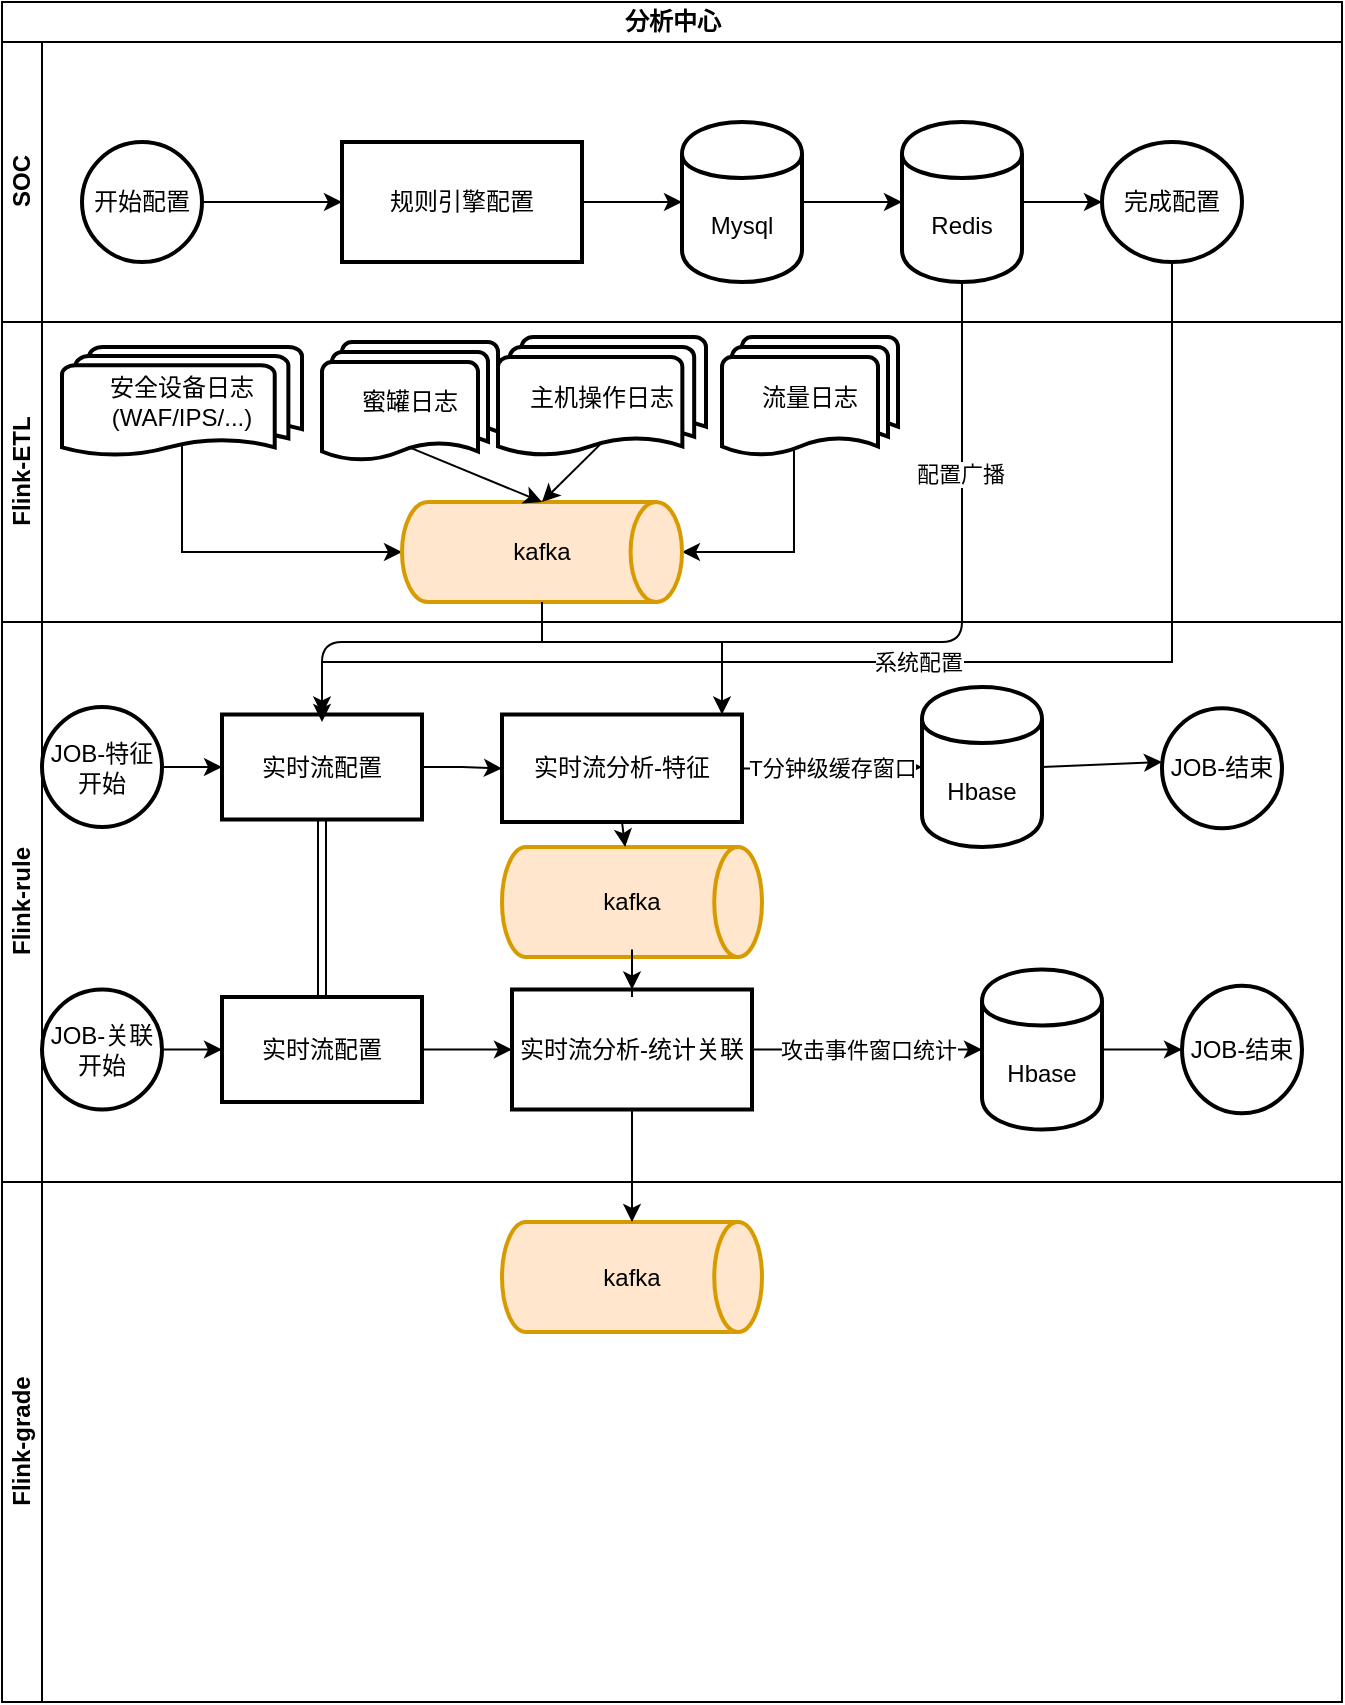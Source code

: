 <mxfile version="13.8.6" type="github">
  <diagram id="prtHgNgQTEPvFCAcTncT" name="Page-1">
    <mxGraphModel dx="868" dy="450" grid="1" gridSize="10" guides="1" tooltips="1" connect="1" arrows="1" fold="1" page="1" pageScale="1" pageWidth="827" pageHeight="1169" math="0" shadow="0">
      <root>
        <mxCell id="0" />
        <mxCell id="1" parent="0" />
        <mxCell id="JIy4gKWHAp-9yZtMN4gZ-5" value="分析中心" style="swimlane;html=1;childLayout=stackLayout;resizeParent=1;resizeParentMax=0;horizontal=1;startSize=20;horizontalStack=0;" vertex="1" parent="1">
          <mxGeometry x="430" y="80" width="670" height="850" as="geometry" />
        </mxCell>
        <mxCell id="JIy4gKWHAp-9yZtMN4gZ-6" value="SOC" style="swimlane;html=1;startSize=20;horizontal=0;" vertex="1" parent="JIy4gKWHAp-9yZtMN4gZ-5">
          <mxGeometry y="20" width="670" height="140" as="geometry" />
        </mxCell>
        <mxCell id="JIy4gKWHAp-9yZtMN4gZ-14" value="开始配置" style="strokeWidth=2;html=1;shape=mxgraph.flowchart.start_2;whiteSpace=wrap;" vertex="1" parent="JIy4gKWHAp-9yZtMN4gZ-6">
          <mxGeometry x="40" y="50" width="60" height="60" as="geometry" />
        </mxCell>
        <mxCell id="JIy4gKWHAp-9yZtMN4gZ-25" value="Mysql" style="shape=cylinder;whiteSpace=wrap;html=1;boundedLbl=1;backgroundOutline=1;strokeWidth=2;" vertex="1" parent="JIy4gKWHAp-9yZtMN4gZ-6">
          <mxGeometry x="340" y="40" width="60" height="80" as="geometry" />
        </mxCell>
        <mxCell id="JIy4gKWHAp-9yZtMN4gZ-27" value="Redis" style="shape=cylinder;whiteSpace=wrap;html=1;boundedLbl=1;backgroundOutline=1;strokeWidth=2;" vertex="1" parent="JIy4gKWHAp-9yZtMN4gZ-6">
          <mxGeometry x="450" y="40" width="60" height="80" as="geometry" />
        </mxCell>
        <mxCell id="JIy4gKWHAp-9yZtMN4gZ-28" value="" style="edgeStyle=orthogonalEdgeStyle;rounded=0;orthogonalLoop=1;jettySize=auto;html=1;" edge="1" parent="JIy4gKWHAp-9yZtMN4gZ-6" source="JIy4gKWHAp-9yZtMN4gZ-25" target="JIy4gKWHAp-9yZtMN4gZ-27">
          <mxGeometry relative="1" as="geometry" />
        </mxCell>
        <mxCell id="JIy4gKWHAp-9yZtMN4gZ-23" value="规则引擎配置" style="whiteSpace=wrap;html=1;strokeWidth=2;" vertex="1" parent="JIy4gKWHAp-9yZtMN4gZ-6">
          <mxGeometry x="170" y="50" width="120" height="60" as="geometry" />
        </mxCell>
        <mxCell id="JIy4gKWHAp-9yZtMN4gZ-24" value="" style="edgeStyle=orthogonalEdgeStyle;rounded=0;orthogonalLoop=1;jettySize=auto;html=1;" edge="1" parent="JIy4gKWHAp-9yZtMN4gZ-6" source="JIy4gKWHAp-9yZtMN4gZ-14" target="JIy4gKWHAp-9yZtMN4gZ-23">
          <mxGeometry relative="1" as="geometry" />
        </mxCell>
        <mxCell id="JIy4gKWHAp-9yZtMN4gZ-26" value="" style="edgeStyle=orthogonalEdgeStyle;rounded=0;orthogonalLoop=1;jettySize=auto;html=1;" edge="1" parent="JIy4gKWHAp-9yZtMN4gZ-6" source="JIy4gKWHAp-9yZtMN4gZ-23" target="JIy4gKWHAp-9yZtMN4gZ-25">
          <mxGeometry relative="1" as="geometry" />
        </mxCell>
        <mxCell id="JIy4gKWHAp-9yZtMN4gZ-29" value="完成配置" style="ellipse;whiteSpace=wrap;html=1;strokeWidth=2;" vertex="1" parent="JIy4gKWHAp-9yZtMN4gZ-6">
          <mxGeometry x="550" y="50" width="70" height="60" as="geometry" />
        </mxCell>
        <mxCell id="JIy4gKWHAp-9yZtMN4gZ-30" value="" style="edgeStyle=orthogonalEdgeStyle;rounded=0;orthogonalLoop=1;jettySize=auto;html=1;" edge="1" parent="JIy4gKWHAp-9yZtMN4gZ-6" source="JIy4gKWHAp-9yZtMN4gZ-27" target="JIy4gKWHAp-9yZtMN4gZ-29">
          <mxGeometry relative="1" as="geometry" />
        </mxCell>
        <mxCell id="JIy4gKWHAp-9yZtMN4gZ-7" value="Flink-ETL" style="swimlane;html=1;startSize=20;horizontal=0;" vertex="1" parent="JIy4gKWHAp-9yZtMN4gZ-5">
          <mxGeometry y="160" width="670" height="150" as="geometry" />
        </mxCell>
        <mxCell id="JIy4gKWHAp-9yZtMN4gZ-43" style="edgeStyle=orthogonalEdgeStyle;rounded=0;orthogonalLoop=1;jettySize=auto;html=1;exitX=0.5;exitY=0.88;exitDx=0;exitDy=0;exitPerimeter=0;entryX=0;entryY=0.5;entryDx=0;entryDy=0;entryPerimeter=0;" edge="1" parent="JIy4gKWHAp-9yZtMN4gZ-7" source="JIy4gKWHAp-9yZtMN4gZ-31" target="JIy4gKWHAp-9yZtMN4gZ-32">
          <mxGeometry relative="1" as="geometry">
            <mxPoint x="170" y="115" as="targetPoint" />
            <Array as="points">
              <mxPoint x="90" y="115" />
            </Array>
          </mxGeometry>
        </mxCell>
        <mxCell id="JIy4gKWHAp-9yZtMN4gZ-31" value="安全设备日志(WAF/IPS/...)" style="strokeWidth=2;html=1;shape=mxgraph.flowchart.multi-document;whiteSpace=wrap;" vertex="1" parent="JIy4gKWHAp-9yZtMN4gZ-7">
          <mxGeometry x="30" y="12.5" width="120" height="55" as="geometry" />
        </mxCell>
        <mxCell id="JIy4gKWHAp-9yZtMN4gZ-33" value="蜜罐日志" style="strokeWidth=2;html=1;shape=mxgraph.flowchart.multi-document;whiteSpace=wrap;" vertex="1" parent="JIy4gKWHAp-9yZtMN4gZ-7">
          <mxGeometry x="160" y="10" width="88" height="60" as="geometry" />
        </mxCell>
        <mxCell id="JIy4gKWHAp-9yZtMN4gZ-34" value="主机操作日志" style="strokeWidth=2;html=1;shape=mxgraph.flowchart.multi-document;whiteSpace=wrap;" vertex="1" parent="JIy4gKWHAp-9yZtMN4gZ-7">
          <mxGeometry x="248" y="7.5" width="104" height="60" as="geometry" />
        </mxCell>
        <mxCell id="JIy4gKWHAp-9yZtMN4gZ-47" style="edgeStyle=orthogonalEdgeStyle;rounded=0;orthogonalLoop=1;jettySize=auto;html=1;entryX=1;entryY=0.5;entryDx=0;entryDy=0;entryPerimeter=0;exitX=0.409;exitY=0.917;exitDx=0;exitDy=0;exitPerimeter=0;" edge="1" parent="JIy4gKWHAp-9yZtMN4gZ-7" source="JIy4gKWHAp-9yZtMN4gZ-35" target="JIy4gKWHAp-9yZtMN4gZ-32">
          <mxGeometry relative="1" as="geometry">
            <Array as="points">
              <mxPoint x="396" y="115" />
            </Array>
          </mxGeometry>
        </mxCell>
        <mxCell id="JIy4gKWHAp-9yZtMN4gZ-35" value="流量日志" style="strokeWidth=2;html=1;shape=mxgraph.flowchart.multi-document;whiteSpace=wrap;" vertex="1" parent="JIy4gKWHAp-9yZtMN4gZ-7">
          <mxGeometry x="360" y="7.5" width="88" height="60" as="geometry" />
        </mxCell>
        <mxCell id="JIy4gKWHAp-9yZtMN4gZ-32" value="kafka" style="strokeWidth=2;html=1;shape=mxgraph.flowchart.direct_data;whiteSpace=wrap;fillColor=#ffe6cc;strokeColor=#d79b00;labelBackgroundColor=none;shadow=0;sketch=0;" vertex="1" parent="JIy4gKWHAp-9yZtMN4gZ-7">
          <mxGeometry x="200" y="90" width="140" height="50" as="geometry" />
        </mxCell>
        <mxCell id="JIy4gKWHAp-9yZtMN4gZ-45" value="" style="endArrow=classic;html=1;exitX=0.5;exitY=0.88;exitDx=0;exitDy=0;exitPerimeter=0;entryX=0.5;entryY=0;entryDx=0;entryDy=0;entryPerimeter=0;" edge="1" parent="JIy4gKWHAp-9yZtMN4gZ-7" source="JIy4gKWHAp-9yZtMN4gZ-33" target="JIy4gKWHAp-9yZtMN4gZ-32">
          <mxGeometry width="50" height="50" relative="1" as="geometry">
            <mxPoint x="230" y="110" as="sourcePoint" />
            <mxPoint x="280" y="60" as="targetPoint" />
          </mxGeometry>
        </mxCell>
        <mxCell id="JIy4gKWHAp-9yZtMN4gZ-46" value="" style="endArrow=classic;html=1;exitX=0.5;exitY=0.88;exitDx=0;exitDy=0;exitPerimeter=0;entryX=0.5;entryY=0;entryDx=0;entryDy=0;entryPerimeter=0;" edge="1" parent="JIy4gKWHAp-9yZtMN4gZ-7" source="JIy4gKWHAp-9yZtMN4gZ-34" target="JIy4gKWHAp-9yZtMN4gZ-32">
          <mxGeometry width="50" height="50" relative="1" as="geometry">
            <mxPoint x="380" y="150" as="sourcePoint" />
            <mxPoint x="250" y="80" as="targetPoint" />
          </mxGeometry>
        </mxCell>
        <mxCell id="JIy4gKWHAp-9yZtMN4gZ-50" value="" style="edgeStyle=orthogonalEdgeStyle;rounded=0;orthogonalLoop=1;jettySize=auto;html=1;" edge="1" parent="JIy4gKWHAp-9yZtMN4gZ-5" source="JIy4gKWHAp-9yZtMN4gZ-32" target="JIy4gKWHAp-9yZtMN4gZ-49">
          <mxGeometry relative="1" as="geometry">
            <Array as="points">
              <mxPoint x="270" y="320" />
              <mxPoint x="360" y="320" />
            </Array>
          </mxGeometry>
        </mxCell>
        <mxCell id="JIy4gKWHAp-9yZtMN4gZ-54" value="" style="endArrow=classic;html=1;exitX=0.5;exitY=1;exitDx=0;exitDy=0;entryX=0.5;entryY=0;entryDx=0;entryDy=0;" edge="1" parent="JIy4gKWHAp-9yZtMN4gZ-5" source="JIy4gKWHAp-9yZtMN4gZ-27" target="JIy4gKWHAp-9yZtMN4gZ-56">
          <mxGeometry width="50" height="50" relative="1" as="geometry">
            <mxPoint x="490" y="270" as="sourcePoint" />
            <mxPoint x="160" y="350" as="targetPoint" />
            <Array as="points">
              <mxPoint x="480" y="320" />
              <mxPoint x="160" y="320" />
            </Array>
          </mxGeometry>
        </mxCell>
        <mxCell id="JIy4gKWHAp-9yZtMN4gZ-55" value="配置广播" style="edgeLabel;html=1;align=center;verticalAlign=middle;resizable=0;points=[];" vertex="1" connectable="0" parent="JIy4gKWHAp-9yZtMN4gZ-54">
          <mxGeometry x="-0.642" y="-1" relative="1" as="geometry">
            <mxPoint as="offset" />
          </mxGeometry>
        </mxCell>
        <mxCell id="JIy4gKWHAp-9yZtMN4gZ-8" value="Flink-rule" style="swimlane;html=1;startSize=20;horizontal=0;" vertex="1" parent="JIy4gKWHAp-9yZtMN4gZ-5">
          <mxGeometry y="310" width="670" height="280" as="geometry" />
        </mxCell>
        <mxCell id="JIy4gKWHAp-9yZtMN4gZ-49" value="实时流分析-特征" style="whiteSpace=wrap;html=1;strokeWidth=2;" vertex="1" parent="JIy4gKWHAp-9yZtMN4gZ-8">
          <mxGeometry x="250" y="46.25" width="120" height="53.75" as="geometry" />
        </mxCell>
        <mxCell id="JIy4gKWHAp-9yZtMN4gZ-51" value="Hbase" style="shape=cylinder;whiteSpace=wrap;html=1;boundedLbl=1;backgroundOutline=1;strokeWidth=2;" vertex="1" parent="JIy4gKWHAp-9yZtMN4gZ-8">
          <mxGeometry x="460" y="32.5" width="60" height="80" as="geometry" />
        </mxCell>
        <mxCell id="JIy4gKWHAp-9yZtMN4gZ-52" value="T分钟级缓存窗口" style="edgeStyle=orthogonalEdgeStyle;rounded=0;orthogonalLoop=1;jettySize=auto;html=1;" edge="1" parent="JIy4gKWHAp-9yZtMN4gZ-8" source="JIy4gKWHAp-9yZtMN4gZ-49" target="JIy4gKWHAp-9yZtMN4gZ-51">
          <mxGeometry relative="1" as="geometry" />
        </mxCell>
        <mxCell id="JIy4gKWHAp-9yZtMN4gZ-53" value="JOB-特征开始" style="strokeWidth=2;html=1;shape=mxgraph.flowchart.start_2;whiteSpace=wrap;" vertex="1" parent="JIy4gKWHAp-9yZtMN4gZ-8">
          <mxGeometry x="20" y="42.5" width="60" height="60" as="geometry" />
        </mxCell>
        <mxCell id="JIy4gKWHAp-9yZtMN4gZ-59" style="edgeStyle=orthogonalEdgeStyle;rounded=0;orthogonalLoop=1;jettySize=auto;html=1;" edge="1" parent="JIy4gKWHAp-9yZtMN4gZ-8" source="JIy4gKWHAp-9yZtMN4gZ-56" target="JIy4gKWHAp-9yZtMN4gZ-49">
          <mxGeometry relative="1" as="geometry" />
        </mxCell>
        <mxCell id="JIy4gKWHAp-9yZtMN4gZ-56" value="实时流配置" style="whiteSpace=wrap;html=1;strokeWidth=2;" vertex="1" parent="JIy4gKWHAp-9yZtMN4gZ-8">
          <mxGeometry x="110" y="46.25" width="100" height="52.5" as="geometry" />
        </mxCell>
        <mxCell id="JIy4gKWHAp-9yZtMN4gZ-57" value="" style="edgeStyle=orthogonalEdgeStyle;rounded=0;orthogonalLoop=1;jettySize=auto;html=1;" edge="1" parent="JIy4gKWHAp-9yZtMN4gZ-8" source="JIy4gKWHAp-9yZtMN4gZ-53" target="JIy4gKWHAp-9yZtMN4gZ-56">
          <mxGeometry relative="1" as="geometry" />
        </mxCell>
        <mxCell id="JIy4gKWHAp-9yZtMN4gZ-62" value="kafka" style="strokeWidth=2;html=1;shape=mxgraph.flowchart.direct_data;whiteSpace=wrap;fillColor=#ffe6cc;strokeColor=#d79b00;labelBackgroundColor=none;shadow=0;sketch=0;" vertex="1" parent="JIy4gKWHAp-9yZtMN4gZ-8">
          <mxGeometry x="250" y="112.5" width="130" height="55" as="geometry" />
        </mxCell>
        <mxCell id="JIy4gKWHAp-9yZtMN4gZ-63" value="" style="endArrow=classic;html=1;exitX=0.5;exitY=1;exitDx=0;exitDy=0;" edge="1" parent="JIy4gKWHAp-9yZtMN4gZ-8" source="JIy4gKWHAp-9yZtMN4gZ-49" target="JIy4gKWHAp-9yZtMN4gZ-62">
          <mxGeometry width="50" height="50" relative="1" as="geometry">
            <mxPoint x="310" y="185" as="sourcePoint" />
            <mxPoint x="360" y="135" as="targetPoint" />
            <Array as="points" />
          </mxGeometry>
        </mxCell>
        <mxCell id="JIy4gKWHAp-9yZtMN4gZ-80" value="攻击事件窗口统计" style="edgeStyle=orthogonalEdgeStyle;rounded=0;orthogonalLoop=1;jettySize=auto;html=1;entryX=0;entryY=0.5;entryDx=0;entryDy=0;" edge="1" parent="JIy4gKWHAp-9yZtMN4gZ-8" source="JIy4gKWHAp-9yZtMN4gZ-65" target="JIy4gKWHAp-9yZtMN4gZ-79">
          <mxGeometry relative="1" as="geometry" />
        </mxCell>
        <mxCell id="JIy4gKWHAp-9yZtMN4gZ-65" value="实时流分析-统计关联" style="whiteSpace=wrap;html=1;shadow=0;strokeWidth=2;sketch=0;" vertex="1" parent="JIy4gKWHAp-9yZtMN4gZ-8">
          <mxGeometry x="255" y="183.75" width="120" height="60" as="geometry" />
        </mxCell>
        <mxCell id="JIy4gKWHAp-9yZtMN4gZ-66" value="" style="edgeStyle=orthogonalEdgeStyle;rounded=0;orthogonalLoop=1;jettySize=auto;html=1;" edge="1" parent="JIy4gKWHAp-9yZtMN4gZ-8" source="JIy4gKWHAp-9yZtMN4gZ-62" target="JIy4gKWHAp-9yZtMN4gZ-65">
          <mxGeometry relative="1" as="geometry" />
        </mxCell>
        <mxCell id="JIy4gKWHAp-9yZtMN4gZ-68" value="JOB-结束" style="strokeWidth=2;html=1;shape=mxgraph.flowchart.start_2;whiteSpace=wrap;" vertex="1" parent="JIy4gKWHAp-9yZtMN4gZ-8">
          <mxGeometry x="580" y="43.13" width="60" height="60" as="geometry" />
        </mxCell>
        <mxCell id="JIy4gKWHAp-9yZtMN4gZ-69" value="" style="endArrow=classic;html=1;exitX=1;exitY=0.5;exitDx=0;exitDy=0;" edge="1" parent="JIy4gKWHAp-9yZtMN4gZ-8" source="JIy4gKWHAp-9yZtMN4gZ-51">
          <mxGeometry width="50" height="50" relative="1" as="geometry">
            <mxPoint x="550" y="120" as="sourcePoint" />
            <mxPoint x="580" y="70" as="targetPoint" />
          </mxGeometry>
        </mxCell>
        <mxCell id="JIy4gKWHAp-9yZtMN4gZ-72" style="edgeStyle=orthogonalEdgeStyle;rounded=0;orthogonalLoop=1;jettySize=auto;html=1;exitX=1;exitY=0.5;exitDx=0;exitDy=0;exitPerimeter=0;entryX=0;entryY=0.5;entryDx=0;entryDy=0;" edge="1" parent="JIy4gKWHAp-9yZtMN4gZ-8" source="JIy4gKWHAp-9yZtMN4gZ-70" target="JIy4gKWHAp-9yZtMN4gZ-71">
          <mxGeometry relative="1" as="geometry" />
        </mxCell>
        <mxCell id="JIy4gKWHAp-9yZtMN4gZ-70" value="JOB-关联开始" style="strokeWidth=2;html=1;shape=mxgraph.flowchart.start_2;whiteSpace=wrap;" vertex="1" parent="JIy4gKWHAp-9yZtMN4gZ-8">
          <mxGeometry x="20" y="183.75" width="60" height="60" as="geometry" />
        </mxCell>
        <mxCell id="JIy4gKWHAp-9yZtMN4gZ-76" style="edgeStyle=orthogonalEdgeStyle;rounded=0;orthogonalLoop=1;jettySize=auto;html=1;entryX=0;entryY=0.5;entryDx=0;entryDy=0;" edge="1" parent="JIy4gKWHAp-9yZtMN4gZ-8" source="JIy4gKWHAp-9yZtMN4gZ-71" target="JIy4gKWHAp-9yZtMN4gZ-65">
          <mxGeometry relative="1" as="geometry" />
        </mxCell>
        <mxCell id="JIy4gKWHAp-9yZtMN4gZ-71" value="实时流配置" style="whiteSpace=wrap;html=1;strokeWidth=2;" vertex="1" parent="JIy4gKWHAp-9yZtMN4gZ-8">
          <mxGeometry x="110" y="187.5" width="100" height="52.5" as="geometry" />
        </mxCell>
        <mxCell id="JIy4gKWHAp-9yZtMN4gZ-74" value="" style="endArrow=classic;html=1;shape=link;entryX=0.5;entryY=1;entryDx=0;entryDy=0;exitX=0.5;exitY=0;exitDx=0;exitDy=0;" edge="1" parent="JIy4gKWHAp-9yZtMN4gZ-8" source="JIy4gKWHAp-9yZtMN4gZ-71" target="JIy4gKWHAp-9yZtMN4gZ-56">
          <mxGeometry width="50" height="50" relative="1" as="geometry">
            <mxPoint x="140" y="290" as="sourcePoint" />
            <mxPoint x="190" y="240" as="targetPoint" />
          </mxGeometry>
        </mxCell>
        <mxCell id="JIy4gKWHAp-9yZtMN4gZ-79" value="Hbase" style="shape=cylinder;whiteSpace=wrap;html=1;boundedLbl=1;backgroundOutline=1;strokeWidth=2;" vertex="1" parent="JIy4gKWHAp-9yZtMN4gZ-8">
          <mxGeometry x="490" y="173.75" width="60" height="80" as="geometry" />
        </mxCell>
        <mxCell id="JIy4gKWHAp-9yZtMN4gZ-81" value="JOB-结束" style="ellipse;whiteSpace=wrap;html=1;strokeWidth=2;" vertex="1" parent="JIy4gKWHAp-9yZtMN4gZ-8">
          <mxGeometry x="590" y="181.88" width="60" height="63.75" as="geometry" />
        </mxCell>
        <mxCell id="JIy4gKWHAp-9yZtMN4gZ-82" value="" style="edgeStyle=orthogonalEdgeStyle;rounded=0;orthogonalLoop=1;jettySize=auto;html=1;" edge="1" parent="JIy4gKWHAp-9yZtMN4gZ-8" source="JIy4gKWHAp-9yZtMN4gZ-79" target="JIy4gKWHAp-9yZtMN4gZ-81">
          <mxGeometry relative="1" as="geometry" />
        </mxCell>
        <mxCell id="JIy4gKWHAp-9yZtMN4gZ-13" value="Flink-grade" style="swimlane;html=1;startSize=20;horizontal=0;" vertex="1" parent="JIy4gKWHAp-9yZtMN4gZ-5">
          <mxGeometry y="590" width="670" height="260" as="geometry" />
        </mxCell>
        <mxCell id="JIy4gKWHAp-9yZtMN4gZ-77" value="kafka" style="strokeWidth=2;html=1;shape=mxgraph.flowchart.direct_data;whiteSpace=wrap;fillColor=#ffe6cc;strokeColor=#d79b00;labelBackgroundColor=none;shadow=0;sketch=0;" vertex="1" parent="JIy4gKWHAp-9yZtMN4gZ-13">
          <mxGeometry x="250" y="20" width="130" height="55" as="geometry" />
        </mxCell>
        <mxCell id="JIy4gKWHAp-9yZtMN4gZ-78" style="edgeStyle=orthogonalEdgeStyle;rounded=0;orthogonalLoop=1;jettySize=auto;html=1;" edge="1" parent="JIy4gKWHAp-9yZtMN4gZ-5" source="JIy4gKWHAp-9yZtMN4gZ-65" target="JIy4gKWHAp-9yZtMN4gZ-77">
          <mxGeometry relative="1" as="geometry" />
        </mxCell>
        <mxCell id="JIy4gKWHAp-9yZtMN4gZ-58" value="系统配置" style="edgeStyle=orthogonalEdgeStyle;rounded=0;orthogonalLoop=1;jettySize=auto;html=1;" edge="1" parent="1" source="JIy4gKWHAp-9yZtMN4gZ-29">
          <mxGeometry relative="1" as="geometry">
            <mxPoint x="590" y="440" as="targetPoint" />
            <Array as="points">
              <mxPoint x="1015" y="410" />
              <mxPoint x="590" y="410" />
            </Array>
          </mxGeometry>
        </mxCell>
      </root>
    </mxGraphModel>
  </diagram>
</mxfile>
